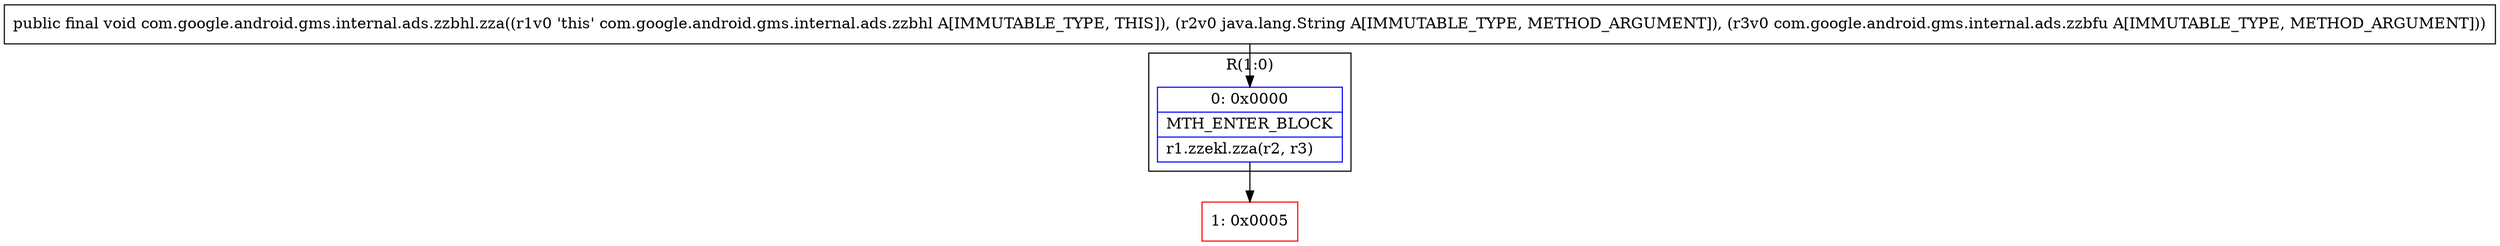 digraph "CFG forcom.google.android.gms.internal.ads.zzbhl.zza(Ljava\/lang\/String;Lcom\/google\/android\/gms\/internal\/ads\/zzbfu;)V" {
subgraph cluster_Region_1258248174 {
label = "R(1:0)";
node [shape=record,color=blue];
Node_0 [shape=record,label="{0\:\ 0x0000|MTH_ENTER_BLOCK\l|r1.zzekl.zza(r2, r3)\l}"];
}
Node_1 [shape=record,color=red,label="{1\:\ 0x0005}"];
MethodNode[shape=record,label="{public final void com.google.android.gms.internal.ads.zzbhl.zza((r1v0 'this' com.google.android.gms.internal.ads.zzbhl A[IMMUTABLE_TYPE, THIS]), (r2v0 java.lang.String A[IMMUTABLE_TYPE, METHOD_ARGUMENT]), (r3v0 com.google.android.gms.internal.ads.zzbfu A[IMMUTABLE_TYPE, METHOD_ARGUMENT])) }"];
MethodNode -> Node_0;
Node_0 -> Node_1;
}

